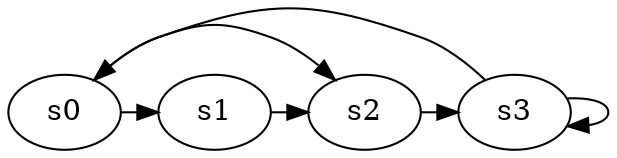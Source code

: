 digraph game_0466_cycle_4 {
    s0 [name="s0", player=0];
    s1 [name="s1", player=1];
    s2 [name="s2", player=1];
    s3 [name="s3", player=1];

    s0 -> s1 [constraint="time % 3 == 1"];
    s1 -> s2 [constraint="!(time % 3 == 0)"];
    s2 -> s3 [constraint="time % 2 == 1"];
    s3 -> s0 [constraint="time % 5 == 4 || time % 5 == 3"];
    s0 -> s2 [constraint="time == 8 || time == 10 || time == 12"];
    s3 -> s3 [constraint="time % 3 == 0"];
}
